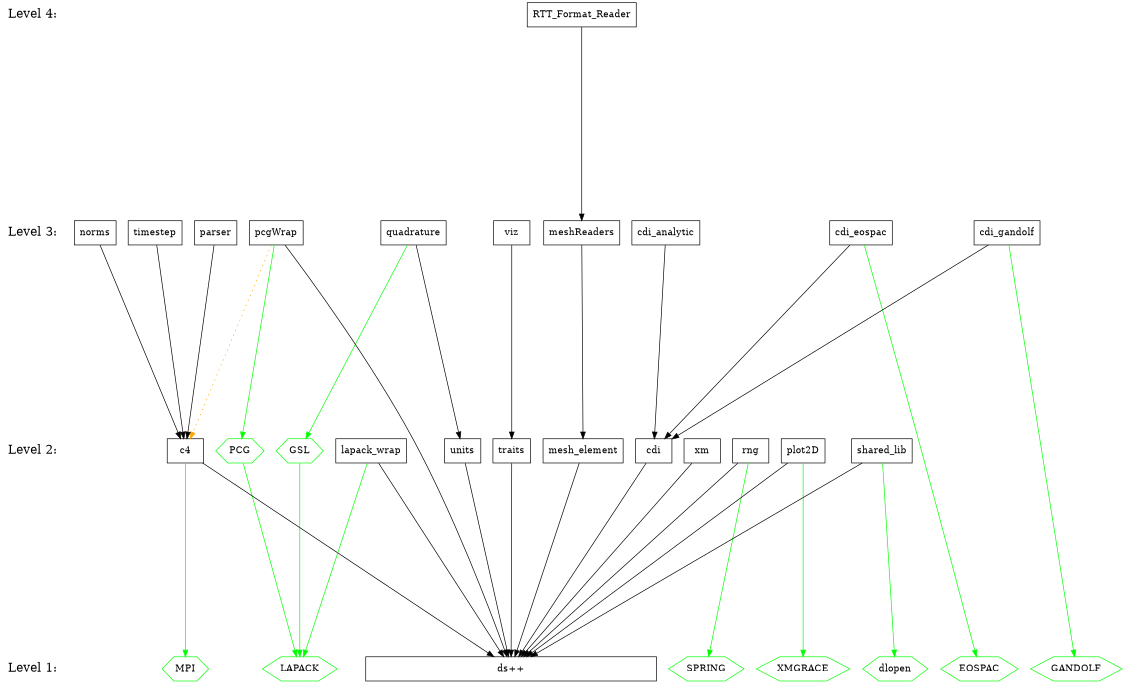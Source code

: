digraph draco_level {
    /* graph attributes */
    center=1;
    size="7.5,10";
    ranksep=4;
    
    /* levels */
    level1 [shape=plaintext, label="Level 1:", fontsize=18];
    level2 [shape=plaintext, label="Level 2:", fontsize=18];
    level3 [shape=plaintext, label="Level 3:", fontsize=18];
    level4 [shape=plaintext, label="Level 4:", fontsize=18];
/*     level5 [shape=plaintext, label="Level 5:", fontsize=18]; */
/*    level6 [shape=plaintext, label="Level 6:", fontsize=18]; */
    
    /* level6 -> level5 -> */
    level4 -> level3 -> level2 -> level1 [style=invis];
    
    /* packages */

    /* level 1 */
/*    stdheaders [shape=box,     color=brown, label="stdheaders\n(Only when
      C++ compiler does not\nfully support C++ standard header files.)"]; */
    vmpi       [shape=hexagon, color=green, label="MPI"];
    vlapack    [shape=hexagon, color=green, label="LAPACK"];
    vgandolf   [shape=hexagon, color=green, label="GANDOLF"];
    veospac    [shape=hexagon, color=green, label="EOSPAC"];
    vgrace     [shape=hexagon, color=green, label="XMGRACE"];
    vspring    [shape=hexagon, color=green, label="SPRING"];
    vdlopen    [shape=hexagon, color=green, label="dlopen"];
        
    dsxx [shape=box, label="ds++", width=6];
    
    /* level 2 */
    vgsl       [shape=hexagon, color=green, label="GSL"];
    vpcg       [shape=hexagon, color=green, label="PCG"];

    traits [shape=box, label="traits"];
    xm     [shape=box, label="xm"];
    c4     [shape=box, label="c4"];
    rng    [shape=box, label="rng"];
    units  [shape=box, label="units"];
    cdi    [shape=box, label="cdi"];
    meshelement [shape=box, label="mesh_element"];
    plot   [shape=box, label="plot2D"];
    lapack [shape=box, label="lapack_wrap"];
    shlib  [shape=box, label="shared_lib"];
    
    /* level 3 */
    quad   [shape=box, label="quadrature"];
    viz      [shape=box, label="viz"];
    timestep [shape=box, label="timestep"];
    cdianal  [shape=box, label="cdi_analytic"];
    cdieos   [shape=box, label="cdi_eospac"];
    cdigan   [shape=box, label="cdi_gandolf"];
    pcg      [shape=box, label="pcgWrap"];
    meshread [shape=box, label="meshReaders"];
    parser   [shape=box, label="parser"];
    norms    [shape=box, label="norms"];
    
    /* level 4 */
    rttread     [shape=box, label="RTT_Format_Reader"];
    
    /* level 6 */
/*    meshservice [shape=box, label="meshReaders_Services"]; */
    
    /* dependencies */
    {rank=same; level1 dsxx vlapack vmpi veospac  vgandolf vgrace vspring vdlopen };
    {rank=same; level2 shlib plot lapack traits xm c4 rng units cdi meshelement vgsl vpcg};
    {rank=same; level3 viz timestep cdianal cdieos cdigan pcg meshread quad parser};
    {rank=same; level4 rttread};
/*    {rank=same; level6 meshservice}; */
    
    /* draco packages */

    /* NOTE:  hidden dependencies are in comments at the end of each line.
     * For example if a package depends on c4 it implicitly depends on dsxx
     * as well.  The dependency on dsxx is not shown explicitly on the
     * graph. 
    
    /* level 2 */
    xm          -> {dsxx};
    units       -> {dsxx};
    traits      -> {dsxx};
    c4          -> {dsxx};
    c4          -> {vmpi}         [color="green"];
    rng         -> {dsxx};
    rng         -> {vspring}      [color="green"];
    cdi         -> {dsxx};
    meshelement -> {dsxx};
    plot        -> {dsxx};
    plot        -> {vgrace}       [color="green"];
    lapack      -> {dsxx};
    lapack      -> {vlapack}      [color="green"];
    shlib       -> {dsxx};
    shlib       -> {vdlopen}      [color="green"];
    vgsl        -> {vlapack}      [color="green"];
    vpcg        -> {vlapack}      [color="green"];
    
    /* level 3 */
    quad        -> {units};
    quad        -> {vgsl}         [color="green"];
    viz         -> {traits};      /* traits: dsxx */
    timestep    -> {c4};          /* c4      : dsxx */
    pcg         -> {dsxx};
    pcg         -> {vpcg} [color="green"];
    pcg         -> {c4}           [color="orange" style=dotted];
    cdianal     -> {cdi};         /* cdi     : dsxx */
    cdieos      -> {cdi};         /* cdi     : dsxx */
    cdieos      -> {veospac}      [color="green"]; 
    cdigan      -> {cdi};         /* cdi     : dsxx */
    cdigan      -> {vgandolf}     [color="green"];
    meshread    -> {meshelement};
    parser      -> {c4}; /* dsxx */
    norms       -> {c4}; /* dsxx */

    /* level 4 */
    rttread     -> {meshread};           /* meshread: dsxx */

}
